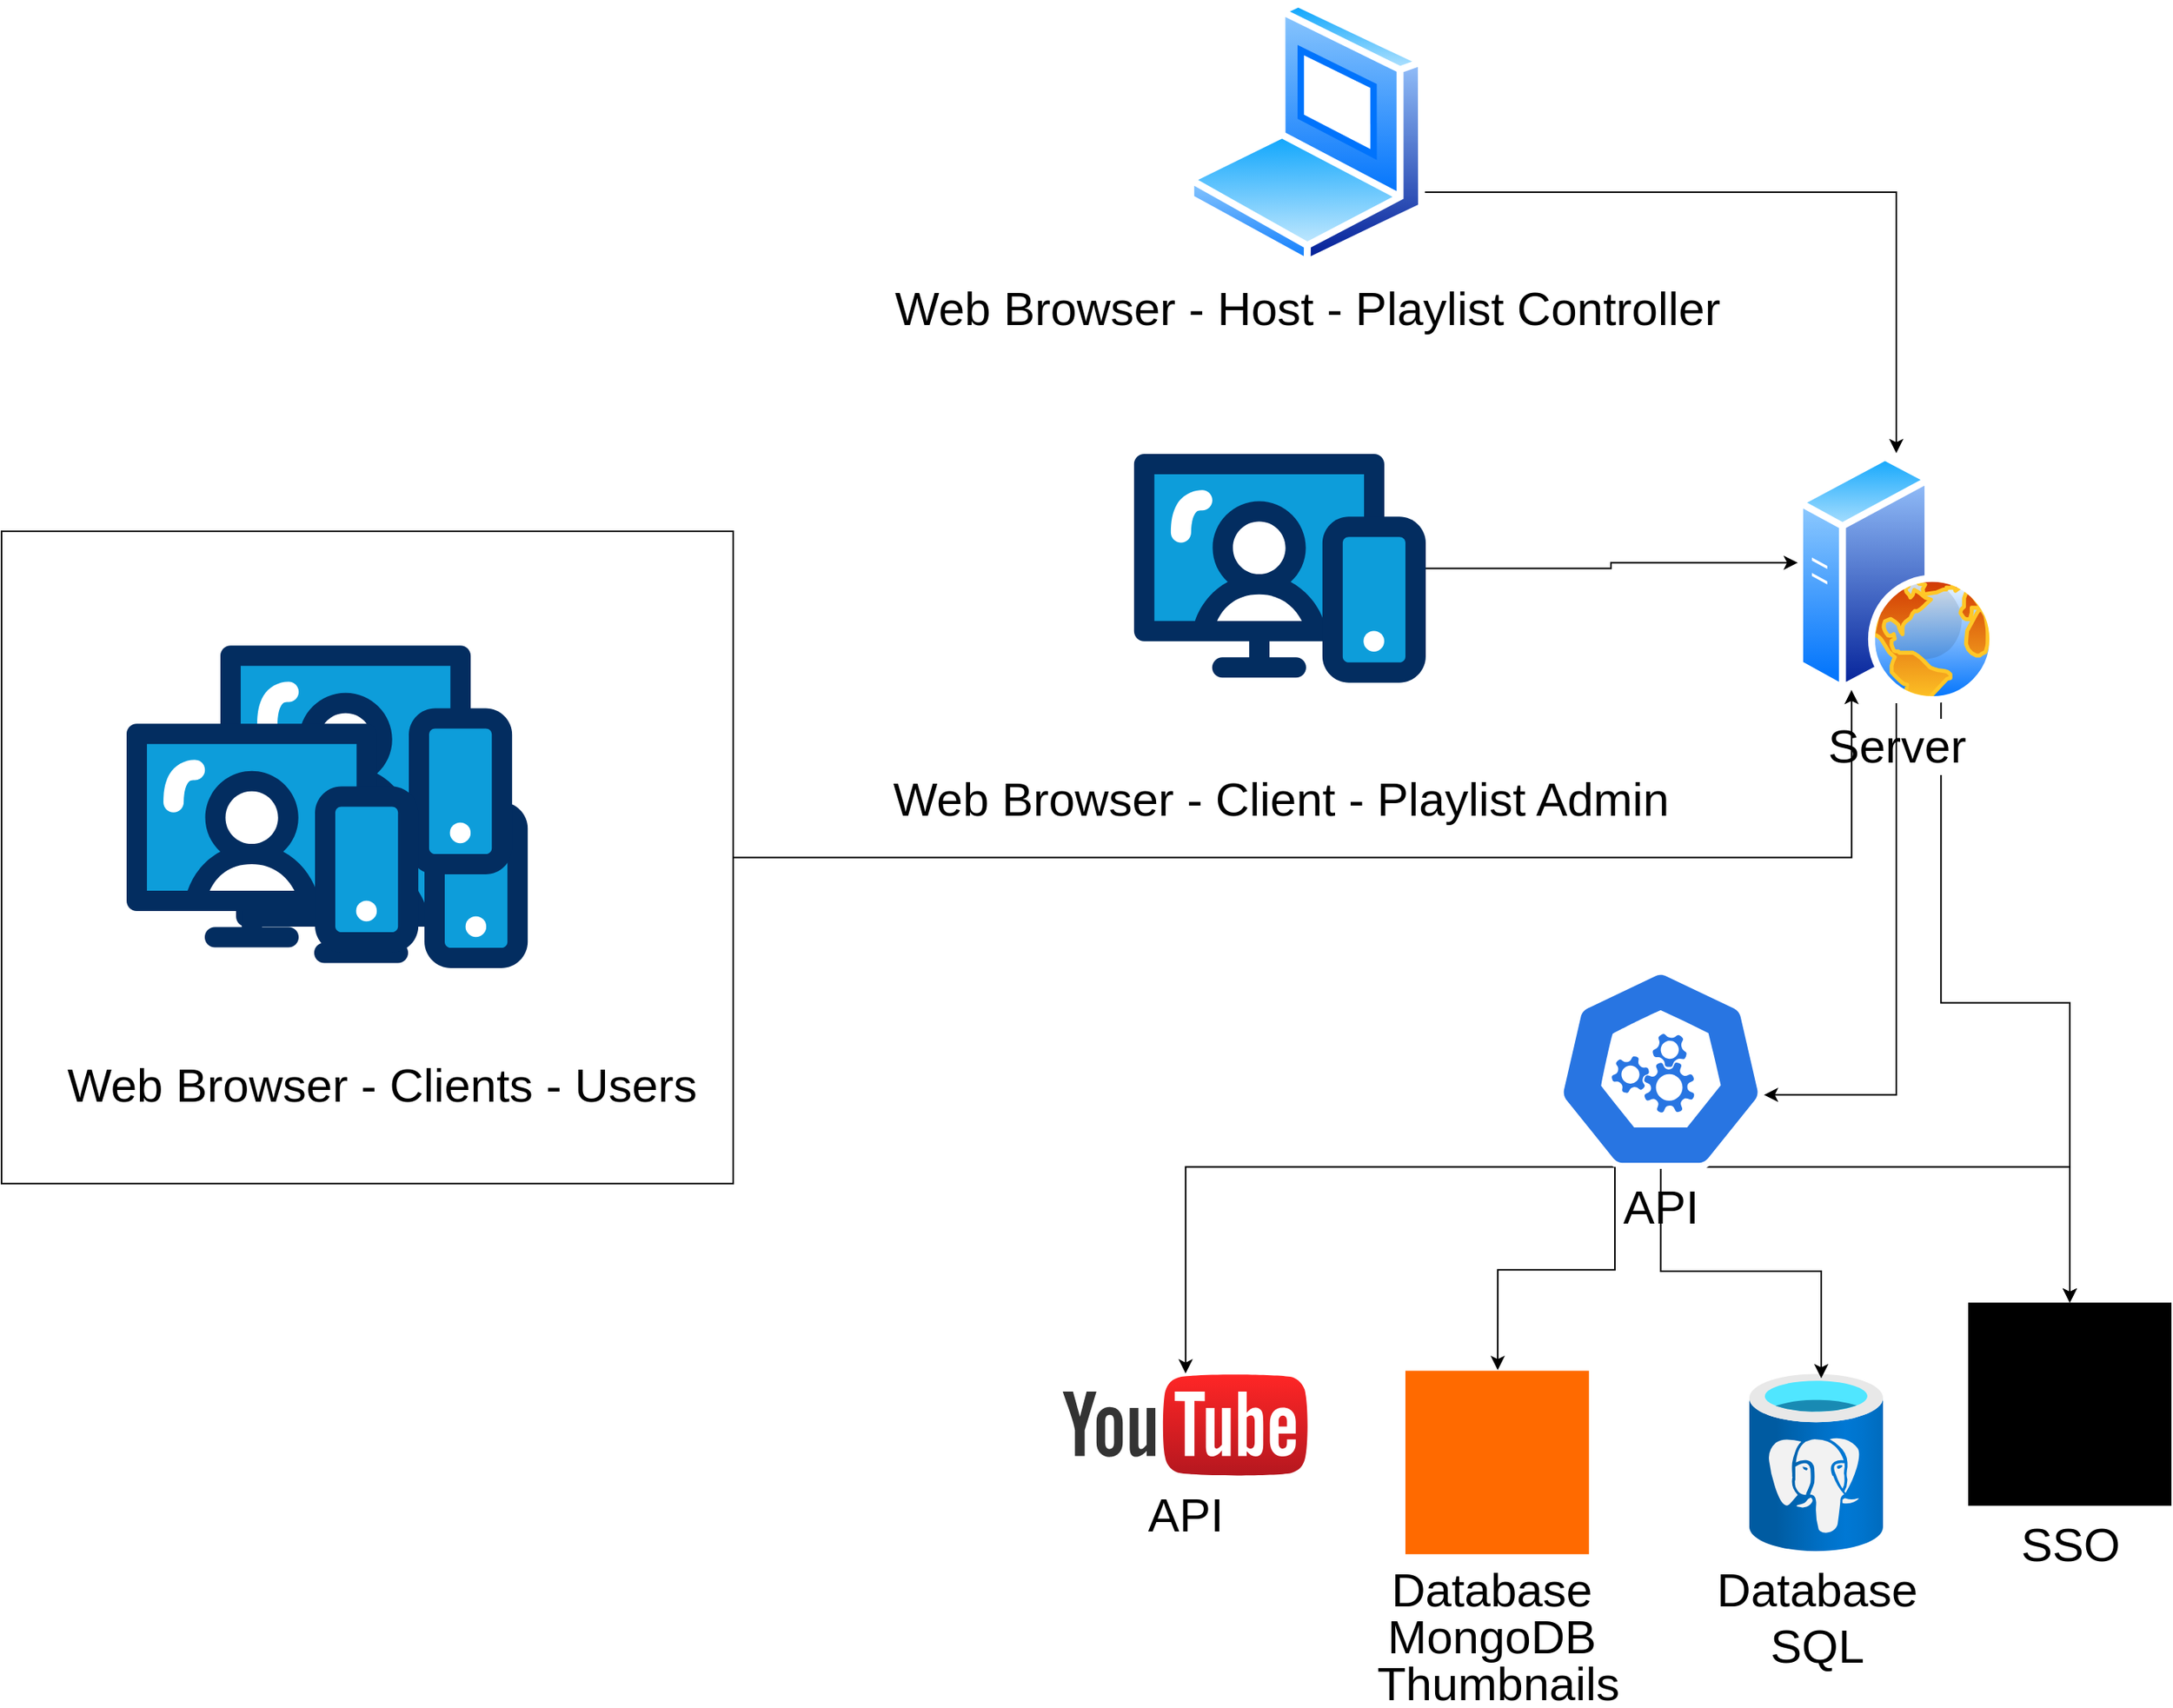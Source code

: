 <mxfile version="28.0.7">
  <diagram name="Page-1" id="YPTRM0zCA2j21Dzh6Vmm">
    <mxGraphModel dx="4122" dy="1876" grid="1" gridSize="10" guides="1" tooltips="1" connect="1" arrows="1" fold="1" page="1" pageScale="1" pageWidth="827" pageHeight="1169" math="0" shadow="0">
      <root>
        <mxCell id="0" />
        <mxCell id="1" parent="0" />
        <mxCell id="vrzxy3Jp7SI-P-yRraVs-14" style="edgeStyle=orthogonalEdgeStyle;rounded=0;orthogonalLoop=1;jettySize=auto;html=1;exitX=0.28;exitY=0.99;exitDx=0;exitDy=0;exitPerimeter=0;" parent="1" source="vrzxy3Jp7SI-P-yRraVs-3" target="vrzxy3Jp7SI-P-yRraVs-12" edge="1">
          <mxGeometry relative="1" as="geometry" />
        </mxCell>
        <mxCell id="vrzxy3Jp7SI-P-yRraVs-17" style="edgeStyle=orthogonalEdgeStyle;rounded=0;orthogonalLoop=1;jettySize=auto;html=1;exitX=0.72;exitY=0.99;exitDx=0;exitDy=0;exitPerimeter=0;" parent="1" source="vrzxy3Jp7SI-P-yRraVs-3" target="vrzxy3Jp7SI-P-yRraVs-15" edge="1">
          <mxGeometry relative="1" as="geometry" />
        </mxCell>
        <mxCell id="vrzxy3Jp7SI-P-yRraVs-3" value="&lt;font style=&quot;font-size: 30px;&quot;&gt;API&lt;/font&gt;" style="aspect=fixed;sketch=0;html=1;dashed=0;whitespace=wrap;verticalLabelPosition=bottom;verticalAlign=top;fillColor=#2875E2;strokeColor=#ffffff;points=[[0.005,0.63,0],[0.1,0.2,0],[0.9,0.2,0],[0.5,0,0],[0.995,0.63,0],[0.72,0.99,0],[0.5,1,0],[0.28,0.99,0]];shape=mxgraph.kubernetes.icon2;prIcon=api" parent="1" vertex="1">
          <mxGeometry x="366.67" y="730" width="133.33" height="128" as="geometry" />
        </mxCell>
        <mxCell id="vrzxy3Jp7SI-P-yRraVs-16" style="edgeStyle=orthogonalEdgeStyle;rounded=0;orthogonalLoop=1;jettySize=auto;html=1;exitX=0.75;exitY=1;exitDx=0;exitDy=0;" parent="1" source="vrzxy3Jp7SI-P-yRraVs-10" target="vrzxy3Jp7SI-P-yRraVs-15" edge="1">
          <mxGeometry relative="1" as="geometry" />
        </mxCell>
        <mxCell id="vrzxy3Jp7SI-P-yRraVs-10" value="&lt;div&gt;&lt;font style=&quot;font-size: 30px;&quot;&gt;Server&lt;/font&gt;&lt;/div&gt;" style="image;aspect=fixed;perimeter=ellipsePerimeter;html=1;align=center;shadow=0;dashed=0;spacingTop=3;image=img/lib/active_directory/web_server.svg;" parent="1" vertex="1">
          <mxGeometry x="520" y="400" width="128" height="160" as="geometry" />
        </mxCell>
        <mxCell id="vrzxy3Jp7SI-P-yRraVs-11" style="edgeStyle=orthogonalEdgeStyle;rounded=0;orthogonalLoop=1;jettySize=auto;html=1;exitX=0.5;exitY=1;exitDx=0;exitDy=0;entryX=0.995;entryY=0.63;entryDx=0;entryDy=0;entryPerimeter=0;" parent="1" source="vrzxy3Jp7SI-P-yRraVs-10" target="vrzxy3Jp7SI-P-yRraVs-3" edge="1">
          <mxGeometry relative="1" as="geometry" />
        </mxCell>
        <mxCell id="vrzxy3Jp7SI-P-yRraVs-12" value="&lt;font style=&quot;font-size: 30px;&quot;&gt;API&lt;/font&gt;" style="dashed=0;outlineConnect=0;html=1;align=center;labelPosition=center;verticalLabelPosition=bottom;verticalAlign=top;shape=mxgraph.weblogos.youtube;fillColor=#FF2626;gradientColor=#B5171F" parent="1" vertex="1">
          <mxGeometry x="50.8" y="988.9" width="157.2" height="65.8" as="geometry" />
        </mxCell>
        <mxCell id="vrzxy3Jp7SI-P-yRraVs-15" value="&lt;font style=&quot;font-size: 30px;&quot;&gt;SSO&lt;/font&gt;" style="sketch=0;verticalLabelPosition=bottom;sketch=0;aspect=fixed;html=1;verticalAlign=top;strokeColor=none;fillColor=#000000;align=center;outlineConnect=0;pointerEvents=1;shape=mxgraph.citrix2.authentication_google;" parent="1" vertex="1">
          <mxGeometry x="630" y="943.6" width="130" height="130" as="geometry" />
        </mxCell>
        <mxCell id="_gb5LcbaS2S-yj_c1N8P-3" style="edgeStyle=orthogonalEdgeStyle;rounded=0;orthogonalLoop=1;jettySize=auto;html=1;exitX=1;exitY=0.75;exitDx=0;exitDy=0;entryX=0.5;entryY=0;entryDx=0;entryDy=0;" parent="1" source="_gb5LcbaS2S-yj_c1N8P-2" target="vrzxy3Jp7SI-P-yRraVs-10" edge="1">
          <mxGeometry relative="1" as="geometry" />
        </mxCell>
        <mxCell id="_gb5LcbaS2S-yj_c1N8P-2" value="&lt;div&gt;&lt;font style=&quot;font-size: 30px;&quot;&gt;Web Browser - Host - Playlist Controller&lt;/font&gt;&lt;/div&gt;" style="image;aspect=fixed;perimeter=ellipsePerimeter;html=1;align=center;shadow=0;dashed=0;spacingTop=3;image=img/lib/active_directory/laptop_client.svg;" parent="1" vertex="1">
          <mxGeometry x="130" y="110" width="153" height="170" as="geometry" />
        </mxCell>
        <mxCell id="_gb5LcbaS2S-yj_c1N8P-12" style="edgeStyle=orthogonalEdgeStyle;rounded=0;orthogonalLoop=1;jettySize=auto;html=1;entryX=0.25;entryY=1;entryDx=0;entryDy=0;" parent="1" source="_gb5LcbaS2S-yj_c1N8P-11" target="vrzxy3Jp7SI-P-yRraVs-10" edge="1">
          <mxGeometry relative="1" as="geometry">
            <Array as="points">
              <mxPoint x="555" y="659" />
            </Array>
          </mxGeometry>
        </mxCell>
        <mxCell id="_gb5LcbaS2S-yj_c1N8P-11" value="" style="rounded=0;whiteSpace=wrap;html=1;" parent="1" vertex="1">
          <mxGeometry x="-628" y="450" width="468" height="417.4" as="geometry" />
        </mxCell>
        <mxCell id="_gb5LcbaS2S-yj_c1N8P-4" value="&lt;font style=&quot;font-size: 30px;&quot;&gt;Web Browser - Client - Playlist Admin&lt;/font&gt;" style="verticalLabelPosition=bottom;aspect=fixed;html=1;shape=mxgraph.salesforce.web;" parent="1" vertex="1">
          <mxGeometry x="96.42" y="400" width="186.58" height="147.4" as="geometry" />
        </mxCell>
        <mxCell id="_gb5LcbaS2S-yj_c1N8P-6" style="edgeStyle=orthogonalEdgeStyle;rounded=0;orthogonalLoop=1;jettySize=auto;html=1;entryX=0.008;entryY=0.438;entryDx=0;entryDy=0;entryPerimeter=0;" parent="1" source="_gb5LcbaS2S-yj_c1N8P-4" target="vrzxy3Jp7SI-P-yRraVs-10" edge="1">
          <mxGeometry relative="1" as="geometry" />
        </mxCell>
        <mxCell id="_gb5LcbaS2S-yj_c1N8P-7" value="&lt;div&gt;&lt;font style=&quot;font-size: 30px;&quot;&gt;Web Browser - Clients - Users&lt;/font&gt;&lt;/div&gt;" style="verticalLabelPosition=bottom;aspect=fixed;html=1;shape=mxgraph.salesforce.web;" parent="1" vertex="1">
          <mxGeometry x="-478" y="582.6" width="186.58" height="147.4" as="geometry" />
        </mxCell>
        <mxCell id="_gb5LcbaS2S-yj_c1N8P-8" value="" style="verticalLabelPosition=bottom;aspect=fixed;html=1;shape=mxgraph.salesforce.web;" parent="1" vertex="1">
          <mxGeometry x="-488" y="522.6" width="186.58" height="147.4" as="geometry" />
        </mxCell>
        <mxCell id="_gb5LcbaS2S-yj_c1N8P-9" value="" style="verticalLabelPosition=bottom;aspect=fixed;html=1;shape=mxgraph.salesforce.web;" parent="1" vertex="1">
          <mxGeometry x="-548" y="572.6" width="186.58" height="147.4" as="geometry" />
        </mxCell>
        <mxCell id="CuemJ6hX_P37l5De5Tgo-1" value="&lt;div&gt;&lt;font style=&quot;font-size: 30px;&quot;&gt;Database&lt;/font&gt;&lt;/div&gt;&lt;div&gt;&lt;font style=&quot;font-size: 30px;&quot;&gt;SQL&lt;/font&gt;&lt;/div&gt;" style="image;aspect=fixed;html=1;points=[];align=center;fontSize=12;image=img/lib/azure2/databases/Azure_Database_PostgreSQL_Server.svg;" vertex="1" parent="1">
          <mxGeometry x="490" y="988.9" width="85.5" height="114" as="geometry" />
        </mxCell>
        <mxCell id="CuemJ6hX_P37l5De5Tgo-2" style="edgeStyle=orthogonalEdgeStyle;rounded=0;orthogonalLoop=1;jettySize=auto;html=1;exitX=0.5;exitY=1;exitDx=0;exitDy=0;exitPerimeter=0;entryX=0.538;entryY=0.027;entryDx=0;entryDy=0;entryPerimeter=0;" edge="1" parent="1" source="vrzxy3Jp7SI-P-yRraVs-3" target="CuemJ6hX_P37l5De5Tgo-1">
          <mxGeometry relative="1" as="geometry" />
        </mxCell>
        <mxCell id="CuemJ6hX_P37l5De5Tgo-3" value="&lt;div style=&quot;line-height: 100%;&quot;&gt;&lt;div&gt;&lt;font style=&quot;font-size: 30px; line-height: 100%;&quot;&gt;Database&amp;nbsp;&lt;/font&gt;&lt;/div&gt;&lt;div&gt;&lt;font style=&quot;font-size: 30px; line-height: 100%;&quot;&gt;MongoDB&amp;nbsp;&lt;/font&gt;&lt;/div&gt;&lt;div&gt;&lt;font style=&quot;font-size: 30px; line-height: 100%;&quot;&gt;Thumbnails&lt;/font&gt;&lt;/div&gt;&lt;/div&gt;" style="points=[];aspect=fixed;html=1;align=center;shadow=0;dashed=0;fillColor=#FF6A00;strokeColor=none;shape=mxgraph.alibaba_cloud.mongodb;verticalAlign=bottom;spacingTop=0;spacingBottom=-100;" vertex="1" parent="1">
          <mxGeometry x="270" y="987.2" width="117.4" height="117.4" as="geometry" />
        </mxCell>
        <mxCell id="CuemJ6hX_P37l5De5Tgo-4" style="edgeStyle=orthogonalEdgeStyle;rounded=0;orthogonalLoop=1;jettySize=auto;html=1;exitX=0.28;exitY=0.99;exitDx=0;exitDy=0;exitPerimeter=0;entryX=0.503;entryY=-0.004;entryDx=0;entryDy=0;entryPerimeter=0;" edge="1" parent="1" source="vrzxy3Jp7SI-P-yRraVs-3" target="CuemJ6hX_P37l5De5Tgo-3">
          <mxGeometry relative="1" as="geometry" />
        </mxCell>
      </root>
    </mxGraphModel>
  </diagram>
</mxfile>
